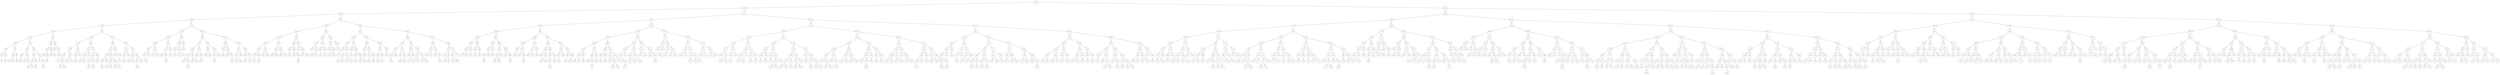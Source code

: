 digraph G {
	node [shape=circle]
16255 -> 7802 -> 4170 -> 2502 -> 1098 -> 724 -> 383 -> 176 -> 135 -> 125 -> 91;


170 -> 169;



291 -> 239 -> 229;

241;


298;
358;




430 -> 406 -> 398 -> 393;


419 -> 415;

423;



685 -> 619 -> 570 -> 450;

579;


654 -> 623;



704 -> 700;

719;
720;






934 -> 897 -> 820 -> 813;

852;
858;



920 -> 906;

925;



963 -> 954;

1001;
1049;





1677 -> 1470 -> 1377 -> 1236 -> 1116 -> 1112;

1229 -> 1155;

1233;



1312 -> 1283;

1327;



1405 -> 1395 -> 1389;


1441;



1594 -> 1563 -> 1530 -> 1497;

1540;


1578;


1633 -> 1629 -> 1596;
1621;


1630;
1632;



1665;
1676;





2192 -> 2029 -> 1802 -> 1720 -> 1691;
1695;


1740;


1942 -> 1883 -> 1852;

1894;


2009 -> 1980;

2014;




2070 -> 2039;

2159;
2178;




2314 -> 2287 -> 2195;
2224;


2301;


2383 -> 2333 -> 2319;

2361;


2397 -> 2391;
2393;


2459;







3114 -> 2951 -> 2798 -> 2666 -> 2590 -> 2545;
2580;


2621;


2708 -> 2707;

2772;



2910 -> 2844 -> 2831;

2848;
2861;



2937 -> 2924;




3044 -> 3008 -> 2993 -> 2973;


3020 -> 3017;

3029;



3058;
3068;




3586 -> 3382 -> 3312 -> 3208 -> 3163 -> 3152;

3176;
3185;



3235 -> 3219;

3285;



3357 -> 3330;

3359;
3372;




3449 -> 3392 -> 3387;

3423;


3533 -> 3519;
3528;


3578;




3819 -> 3662 -> 3652 -> 3599;


3722 -> 3684;

3757;
3800;




3955 -> 3941 -> 3826 -> 3822;

3884;


3952;


4068 -> 3963;
3977;


4157 -> 4116;








5489 -> 5098 -> 4755 -> 4394 -> 4327 -> 4236 -> 4223;
4227;


4325 -> 4246;



4360 -> 4351;

4382;



4542 -> 4443 -> 4434;

4506;


4662 -> 4586;

4727;




5008 -> 4840 -> 4803 -> 4767;


4908 -> 4882;

4996 -> 4935;




5022 -> 5016;

5038 -> 5031;

5069;





5255 -> 5182 -> 5132 -> 5100;

5150 -> 5148;

5170;



5212 -> 5186;
5187;


5215;
5228;




5422 -> 5277 -> 5259;

5360 -> 5303;

5416;



5423;
5454;





6686 -> 6042 -> 5728 -> 5543 -> 5495;
5527;


5646 -> 5587 -> 5576;

5641;


5702 -> 5647;

5722;




5783 -> 5734;
5763;


5890 -> 5824 -> 5807;


5934 -> 5916;

5954;





6367 -> 6064 -> 6045;
6059;


6183 -> 6153;
6174;


6343 -> 6250;




6569 -> 6520 -> 6468 -> 6408;

6472;


6522;


6597;
6619;





7405 -> 6880 -> 6769 -> 6751 -> 6733 -> 6730;


6763;


6795 -> 6778;

6851 -> 6838;

6876;




7028 -> 6894 -> 6889;

6896;
7009;



7297 -> 7115 -> 7070;

7257;


7362 -> 7354;

7396;





7571 -> 7489 -> 7432 -> 7412;

7474;


7544 -> 7492;

7565 -> 7560;




7668 -> 7585 -> 7575;

7637 -> 7620;

7650;



7756 -> 7691 -> 7673;

7692;


7772;








11317 -> 9507 -> 8549 -> 8044 -> 7980 -> 7882 -> 7806 -> 7803;

7867;


7950;
7975;



8012 -> 7985;
7992;


8032;
8042;




8220 -> 8100 -> 8088 -> 8081 -> 8069;


8089;


8174;
8176;



8429 -> 8404 -> 8278 -> 8263;

8351;


8414;


8444 -> 8437;

8548 -> 8526;






8859 -> 8680 -> 8604 -> 8569;
8593;


8612 -> 8609;

8662 -> 8625;




8787 -> 8714 -> 8686;

8721;


8792;
8856;




9207 -> 9032 -> 8887 -> 8868;

8966 -> 8907;



9088 -> 9049 -> 9041;

9072;
9077;



9160 -> 9146;




9318 -> 9281 -> 9233;
9247;


9285;


9414 -> 9354 -> 9353;


9468 -> 9447;







10656 -> 10178 -> 9758 -> 9663 -> 9610 -> 9570 -> 9508;

9574;


9632;
9648;



9737 -> 9682 -> 9676;

9693;
9714;



9738;
9747;




9951 -> 9885 -> 9851 -> 9827;


9920 -> 9916;



10100 -> 10057 -> 10054;

10090 -> 10066;

10091;



10115 -> 10112;

10169 -> 10142;






10365 -> 10229 -> 10194 -> 10193;

10196;


10329 -> 10300 -> 10271;

10324;


10340;
10344;




10485 -> 10422 -> 10393;

10426;


10522 -> 10508;

10612 -> 10589;






11005 -> 10773 -> 10709 -> 10692 -> 10682;


10749;


10809 -> 10779;
10799;


10951 -> 10853;

10953;




11187 -> 11132 -> 11033 -> 11010;

11108;


11151 -> 11144 -> 11141;


11176 -> 11164;

11177;




11232 -> 11212 -> 11189;

11227;


11304 -> 11303;

11306;







13643 -> 12513 -> 11793 -> 11533 -> 11441 -> 11371 -> 11354;

11395 -> 11394;

11412;



11515 -> 11461 -> 11453;


11528;



11728 -> 11699 -> 11679 -> 11645;

11688;


11724;


11770 -> 11744;
11769;


11779;
11789;





12041 -> 11861 -> 11816 -> 11815 -> 11802;


11843 -> 11825;



11947 -> 11931 -> 11879;


12013 -> 11969 -> 11959;

12002;


12029;




12298 -> 12197 -> 12160 -> 12120 -> 12097;

12125;


12189 -> 12181;



12258 -> 12223 -> 12207;

12255;


12288;



12337 -> 12315 -> 12302;


12420 -> 12362;
12389;


12459 -> 12426;

12476;







13081 -> 12934 -> 12805 -> 12666 -> 12570 -> 12544;

12635 -> 12590;

12636;



12739 -> 12683;

12790 -> 12755;




12863 -> 12841 -> 12813;

12856;


12919 -> 12885;

12928;




13027 -> 12987 -> 12946 -> 12945;

12968;
12985;



13002 -> 12992;



13046 -> 13031;
13038;


13074;
13079;





13378 -> 13346 -> 13309 -> 13180 -> 13103;

13301;


13326 -> 13312;

13344;



13350 -> 13348;

13360 -> 13354;

13363;




13511 -> 13470 -> 13442 -> 13389;
13417;


13459;


13498 -> 13481;



13544 -> 13529 -> 13518;

13535;


13605 -> 13565 -> 13558;


13622 -> 13609;








14727 -> 13917 -> 13707 -> 13680 -> 13649 -> 13647;

13652;


13690 -> 13685;



13766 -> 13739 -> 13711;
13715;


13755;


13847 -> 13813;
13818;


13884 -> 13859;





14280 -> 14135 -> 14006 -> 13953 -> 13949 -> 13930;


13981 -> 13978;



14103 -> 14014;
14068;


14106;
14107;




14171 -> 14153 -> 14139;

14168;


14245 -> 14194;




14571 -> 14371 -> 14365 -> 14314;


14464 -> 14422;

14566;



14665 -> 14620 -> 14580;

14640;


14689 -> 14666;

14699;
14720;







15449 -> 15071 -> 14988 -> 14844 -> 14754 -> 14728;

14834;


14873 -> 14857;

14951;



15029 -> 15008;
15015;


15048 -> 15036;




15368 -> 15204 -> 15097 -> 15072;

15119;


15312 -> 15256;



15425 -> 15409 -> 15401;


15433;
15446;





16009 -> 15641 -> 15491 -> 15455;
15485;


15502 -> 15495;

15611 -> 15524;

15626;




15815 -> 15694 -> 15682;

15757 -> 15709;



15939 -> 15929 -> 15849;


15992 -> 15975;

15998;





16165 -> 16086 -> 16030 -> 16029;

16053;


16122 -> 16111;

16154;



16213 -> 16211;

16241 -> 16236;










25106 -> 19843 -> 18163 -> 17239 -> 16818 -> 16545 -> 16399 -> 16356 -> 16275 -> 16261;

16320;


16395;


16508 -> 16462 -> 16402;


16521;



16764 -> 16586 -> 16574 -> 16550;

16582;


16747 -> 16588;

16748;



16782 -> 16770;

16793;




17087 -> 16905 -> 16881 -> 16833 -> 16821;

16870;


16890;
16902;



16933 -> 16915 -> 16911;

16925;
16931;



17068 -> 17007 -> 16993;

17023;


17075;




17175 -> 17142 -> 17098;
17126;


17150 -> 17148;



17200 -> 17179;

17203;





17689 -> 17463 -> 17350 -> 17260 -> 17257 -> 17240;


17293 -> 17268;

17337 -> 17322;

17346;




17414 -> 17404 -> 17389;

17407;


17423 -> 17417 -> 17415;

17420;


17461;




17570 -> 17538 -> 17485 -> 17477;

17507;


17548;


17632 -> 17624 -> 17600;


17644 -> 17639;

17683;





17934 -> 17837 -> 17763 -> 17761 -> 17759;


17831 -> 17798;



17865 -> 17848 -> 17841;


17914 -> 17870;

17927;




18057 -> 18013 -> 17951 -> 17944;

17976 -> 17975;

17989;



18042 -> 18035;

18047 -> 18046;




18078 -> 18067;
18076;


18121 -> 18105;

18141;







18888 -> 18702 -> 18390 -> 18329 -> 18285 -> 18164;
18263;


18315;


18354;
18389;



18569 -> 18559 -> 18505 -> 18466;


18561;


18696 -> 18574;

18701;




18777 -> 18754;
18766;


18824 -> 18807;

18872;
18883;





19198 -> 18991 -> 18916 -> 18906;

18984 -> 18978;

18990;



19088 -> 19043 -> 19000;

19071;


19109 -> 19098;

19178 -> 19113;

19192;





19626 -> 19297 -> 19249 -> 19242 -> 19234;


19279 -> 19271;

19288 -> 19287;




19442 -> 19399 -> 19369 -> 19310;


19403;


19527 -> 19476;

19613 -> 19543;





19823 -> 19723 -> 19701 -> 19643;


19775 -> 19771;

19793;



19831;
19835;







21561 -> 20450 -> 20036 -> 19914 -> 19874 -> 19870;

19900;


19963 -> 19940;

20034 -> 19992;




20219 -> 20176 -> 20117 -> 20051;

20139;


20190;
20200;



20340 -> 20258 -> 20229;

20303 -> 20280;

20304;



20413 -> 20370;

20415;





20939 -> 20671 -> 20581 -> 20553 -> 20523 -> 20469;


20571 -> 20559;

20580;



20641 -> 20583;

20648;



20850 -> 20806 -> 20742 -> 20678;
20697;


20744;


20832 -> 20824;



20902 -> 20870;

20908;
20928;





21123 -> 21028 -> 21003 -> 20961;

21013;


21092 -> 21066;

21107 -> 21106;




21385 -> 21210 -> 21168 -> 21154;
21158;


21188;


21293 -> 21211;

21308;



21457 -> 21443 -> 21416;


21535 -> 21482;
21519;


21537;







23603 -> 22556 -> 22143 -> 21824 -> 21618 -> 21590 -> 21585 -> 21564;


21607 -> 21596;



21775 -> 21712 -> 21635;

21723;


21792;



22013 -> 21856 -> 21825;

21964 -> 21953;

21977;



22091 -> 22070 -> 22027;

22081;


22093;
22100;





22317 -> 22278 -> 22219 -> 22144;
22151;


22245;


22300 -> 22280;



22421 -> 22368 -> 22366 -> 22357;
22362;


22367;


22385 -> 22380;

22389;



22503 -> 22449 -> 22431;

22494;


22530 -> 22512;






22938 -> 22762 -> 22634 -> 22600;

22757 -> 22647;



22876 -> 22811 -> 22787 -> 22767;

22793;


22838 -> 22834;



22912 -> 22887;




23365 -> 23105 -> 22953 -> 22942;

23015;
23049;



23226 -> 23107;
23204;


23277 -> 23234;

23347 -> 23305;





23565 -> 23392 -> 23389 -> 23366;

23390;


23450 -> 23407 -> 23393;


23480;



23585 -> 23569;

23598;
23600;







24431 -> 23953 -> 23693 -> 23665 -> 23636 -> 23618;

23662;


23687 -> 23686;



23873 -> 23791 -> 23727;
23752;


23849 -> 23834;

23863;



23883;
23905;




24189 -> 24034 -> 23984 -> 23954;

24018 -> 23990;



24105 -> 24092;

24158;
24176;




24400 -> 24213 -> 24195;
24201;


24384;


24401;
24407;





24628 -> 24503 -> 24473 -> 24463 -> 24457;

24468;


24481;
24500;



24549 -> 24515;
24544;


24550;
24584;




24861 -> 24785 -> 24699 -> 24694 -> 24643;


24709 -> 24702;

24770;



24805 -> 24804;

24848 -> 24809;

24852;




24993 -> 24878 -> 24868;

24932 -> 24890;

24954;



25023 -> 25007;

25031;
25093;










27988 -> 26439 -> 25723 -> 25483 -> 25196 -> 25150 -> 25117;
25143;


25183;
25193;



25432 -> 25266 -> 25230 -> 25207;


25375 -> 25315;

25378;



25435;
25440;




25552 -> 25520 -> 25486;
25490;


25540;


25627 -> 25566 -> 25559;

25621 -> 25580;



25671 -> 25642;

25681;





26137 -> 25985 -> 25836 -> 25808 -> 25750;

25832;


25959 -> 25866 -> 25862;

25910;


25961;



26000 -> 25999;

26092 -> 26082;

26098;




26278 -> 26176 -> 26140;

26207 -> 26189;

26226;



26413 -> 26303;
26317;


26428;
26434;






27468 -> 26985 -> 26730 -> 26609 -> 26562 -> 26522 -> 26518;


26589;


26663 -> 26660 -> 26639;

26661;


26696 -> 26677;

26716;




26854 -> 26796 -> 26757 -> 26736;

26769;


26839 -> 26817;

26853;



26891 -> 26867 -> 26858;


26957 -> 26954;

26979;





27168 -> 27049 -> 26992 -> 26990;

26997;
27041;



27070 -> 27063;

27072;
27161;




27321 -> 27246 -> 27227 -> 27200;

27233;


27259;


27383 -> 27334;
27370;


27417 -> 27399;






27715 -> 27605 -> 27569 -> 27526 -> 27524;

27543;


27592 -> 27574;



27638 -> 27625 -> 27606;

27630;


27681 -> 27653;
27670;


27701;




27812 -> 27807 -> 27789 -> 27774;

27806;


27810;


27895 -> 27828;
27847;


27971 -> 27907;







30052 -> 29224 -> 28867 -> 28339 -> 28177 -> 28047 -> 28006 -> 27998;

28020;


28102 -> 28061;

28131;



28267;
28328;



28619 -> 28583 -> 28563 -> 28387 -> 28358;


28575;


28592 -> 28587;

28607;



28748 -> 28654 -> 28646;

28720 -> 28713;



28762 -> 28754;

28819 -> 28770;






29066 -> 28989 -> 28941 -> 28897 -> 28868;

28927;
28932;



28974 -> 28972;



29017 -> 29015;

29036 -> 29021;

29063;




29135 -> 29095 -> 29082 -> 29069;

29085;


29111 -> 29106;
29107;


29132;



29151 -> 29143;
29148;


29179 -> 29165;

29204;






29563 -> 29408 -> 29324 -> 29292 -> 29274;

29298;


29388 -> 29343 -> 29325;

29380;


29400;



29480 -> 29431 -> 29417;
29425;


29478 -> 29433;



29529 -> 29494;
29507;


29551 -> 29537;





29743 -> 29705 -> 29605 -> 29580;

29699 -> 29688;



29733 -> 29721;



29977 -> 29872 -> 29810;

29885;
29892;



30003 -> 29990;
29997;


30011 -> 30004;

30051;







31215 -> 30463 -> 30259 -> 30232 -> 30137 -> 30070;

30158;


30252 -> 30250 -> 30246;


30257;



30377 -> 30326 -> 30311 -> 30279;


30361;


30446 -> 30444 -> 30433;


30447;




31023 -> 30736 -> 30550 -> 30544 -> 30523;


30672 -> 30663 -> 30644;

30668;


30713;
30731;




30893 -> 30790 -> 30752;

30873;


30977 -> 30944 -> 30923;

30962;


31013;
31020;





31103 -> 31072 -> 31052 -> 31043;

31056;


31092 -> 31079;

31094;



31149 -> 31121;

31191 -> 31185;

31199;






32318 -> 31922 -> 31433 -> 31281 -> 31274 -> 31264;

31280;


31309 -> 31296;

31420 -> 31401;




31628 -> 31572 -> 31467 -> 31436;

31499;


31599;
31622;



31856 -> 31748 -> 31651;

31790;


31893;




32104 -> 32022 -> 31969;
31987;


32068 -> 32052 -> 32047;

32062;


32090;



32245 -> 32155 -> 32113;

32163;


32303;




32523 -> 32454 -> 32386 -> 32348;

32433 -> 32423;

32447;



32518 -> 32490;



32651 -> 32554 -> 32531;

32560 -> 32555;

32607;



32743 -> 32689 -> 32687;

32695;


32755 -> 32752;

32757;











16255 -> 25106 -> 27988 -> 30052 -> 31215 -> 32318 -> 32523 -> 32651 -> 32743 -> 32755 -> 32757;

32752;


32689 -> 32695;

32687;



32554 -> 32560 -> 32607;

32555;


32531;



32454 -> 32518;
32490;


32386 -> 32433 -> 32447;

32423;


32348;




31922 -> 32104 -> 32245 -> 32303;

32155 -> 32163;

32113;



32022 -> 32068 -> 32090;

32052 -> 32062;

32047;



31969 -> 31987;




31433 -> 31628 -> 31856 -> 31893;

31748 -> 31790;

31651;



31572 -> 31599 -> 31622;


31467 -> 31499;

31436;




31281 -> 31309 -> 31420;
31401;


31296;


31274 -> 31280;

31264;






30463 -> 31023 -> 31103 -> 31149 -> 31191 -> 31199;

31185;


31121;


31072 -> 31092 -> 31094;

31079;


31052 -> 31056;

31043;




30736 -> 30893 -> 30977 -> 31013 -> 31020;


30944 -> 30962;

30923;



30790 -> 30873;

30752;



30550 -> 30672 -> 30713 -> 30731;


30663 -> 30668;

30644;



30544;
30523;





30259 -> 30377 -> 30446 -> 30447;

30444;
30433;



30326 -> 30361;

30311;
30279;




30232 -> 30252 -> 30257;

30250;
30246;



30137 -> 30158;

30070;






29224 -> 29563 -> 29743 -> 29977 -> 30003 -> 30011 -> 30051;

30004;


29990 -> 29997;



29872 -> 29885 -> 29892;


29810;



29705 -> 29733;
29721;


29605 -> 29699;
29688;


29580;




29408 -> 29480 -> 29529 -> 29551;
29537;


29494 -> 29507;



29431 -> 29478;
29433;


29417 -> 29425;




29324 -> 29388 -> 29400;

29343 -> 29380;

29325;



29292 -> 29298;

29274;





28867 -> 29066 -> 29135 -> 29151 -> 29179 -> 29204;

29165;


29143 -> 29148;



29095 -> 29111 -> 29132;

29106 -> 29107;



29082 -> 29085;

29069;




28989 -> 29017 -> 29036 -> 29063;

29021;


29015;


28941 -> 28974;
28972;


28897 -> 28927 -> 28932;


28868;





28339 -> 28619 -> 28748 -> 28762 -> 28819;
28770;


28754;


28654 -> 28720;
28713;


28646;



28583 -> 28592 -> 28607;

28587;


28563 -> 28575;

28387;
28358;





28177 -> 28267 -> 28328;


28047 -> 28102 -> 28131;

28061;


28006 -> 28020;

27998;








26439 -> 27468 -> 27715 -> 27812 -> 27895 -> 27971;
27907;


27828 -> 27847;



27807 -> 27810;

27789 -> 27806;

27774;




27605 -> 27638 -> 27681 -> 27701;

27653 -> 27670;



27625 -> 27630;

27606;



27569 -> 27592;
27574;


27526 -> 27543;

27524;





26985 -> 27168 -> 27321 -> 27383 -> 27417;
27399;


27334 -> 27370;



27246 -> 27259;

27227 -> 27233;

27200;




27049 -> 27070 -> 27072 -> 27161;


27063;


26992 -> 26997 -> 27041;


26990;




26730 -> 26854 -> 26891 -> 26957 -> 26979;

26954;


26867;
26858;



26796 -> 26839 -> 26853;

26817;


26757 -> 26769;

26736;




26609 -> 26663 -> 26696 -> 26716;

26677;


26660 -> 26661;

26639;



26562 -> 26589;

26522;
26518;







25723 -> 26137 -> 26278 -> 26413 -> 26428 -> 26434;


26303 -> 26317;



26176 -> 26207 -> 26226;

26189;


26140;



25985 -> 26000 -> 26092 -> 26098;

26082;


25999;


25836 -> 25959 -> 25961;

25866 -> 25910;

25862;



25808 -> 25832;

25750;





25483 -> 25552 -> 25627 -> 25671 -> 25681;

25642;


25566 -> 25621;
25580;


25559;



25520 -> 25540;

25486 -> 25490;




25196 -> 25432 -> 25435 -> 25440;


25266 -> 25375 -> 25378;

25315;


25230;
25207;




25150 -> 25183 -> 25193;


25117 -> 25143;








19843 -> 21561 -> 23603 -> 24431 -> 24628 -> 24861 -> 24993 -> 25023 -> 25031 -> 25093;


25007;


24878 -> 24932 -> 24954;

24890;


24868;



24785 -> 24805 -> 24848 -> 24852;

24809;


24804;


24699 -> 24709 -> 24770;

24702;


24694;
24643;





24503 -> 24549 -> 24550 -> 24584;


24515 -> 24544;



24473 -> 24481 -> 24500;


24463 -> 24468;

24457;





23953 -> 24189 -> 24400 -> 24401 -> 24407;


24213 -> 24384;

24195 -> 24201;




24034 -> 24105 -> 24158 -> 24176;


24092;


23984 -> 24018;
23990;


23954;




23693 -> 23873 -> 23883 -> 23905;


23791 -> 23849 -> 23863;

23834;


23727 -> 23752;




23665 -> 23687;
23686;


23636 -> 23662;

23618;






22556 -> 22938 -> 23365 -> 23565 -> 23585 -> 23598 -> 23600;


23569;


23392 -> 23450 -> 23480;

23407;
23393;



23389 -> 23390;

23366;




23105 -> 23226 -> 23277 -> 23347;
23305;


23234;


23107 -> 23204;



22953 -> 23015 -> 23049;


22942;




22762 -> 22876 -> 22912;
22887;


22811 -> 22838;
22834;


22787 -> 22793;

22767;




22634 -> 22757;
22647;


22600;




22143 -> 22317 -> 22421 -> 22503 -> 22530;
22512;


22449 -> 22494;

22431;



22368 -> 22385 -> 22389;

22380;


22366 -> 22367;

22357 -> 22362;





22278 -> 22300;
22280;


22219 -> 22245;

22144 -> 22151;





21824 -> 22013 -> 22091 -> 22093 -> 22100;


22070 -> 22081;

22027;



21856 -> 21964 -> 21977;

21953;


21825;



21618 -> 21775 -> 21792;

21712 -> 21723;

21635;



21590 -> 21607;
21596;


21585;
21564;








20450 -> 20939 -> 21123 -> 21385 -> 21457 -> 21535 -> 21537;

21482 -> 21519;



21443;
21416;



21210 -> 21293 -> 21308;

21211;


21168 -> 21188;

21154 -> 21158;





21028 -> 21092 -> 21107;
21106;


21066;


21003 -> 21013;

20961;




20671 -> 20850 -> 20902 -> 20908 -> 20928;


20870;


20806 -> 20832;
20824;


20742 -> 20744;

20678 -> 20697;





20581 -> 20641 -> 20648;

20583;


20553 -> 20571 -> 20580;

20559;


20523;
20469;






20036 -> 20219 -> 20340 -> 20413 -> 20415;

20370;


20258 -> 20303 -> 20304;

20280;


20229;



20176 -> 20190 -> 20200;


20117 -> 20139;

20051;




19914 -> 19963 -> 20034;
19992;


19940;


19874 -> 19900;

19870;






18163 -> 18888 -> 19198 -> 19626 -> 19823 -> 19831 -> 19835;


19723 -> 19775 -> 19793;

19771;


19701;
19643;




19297 -> 19442 -> 19527 -> 19613;
19543;


19476;


19399 -> 19403;

19369;
19310;




19249 -> 19279 -> 19288;
19287;


19271;


19242;
19234;





18991 -> 19088 -> 19109 -> 19178 -> 19192;

19113;


19098;


19043 -> 19071;

19000;



18916 -> 18984 -> 18990;

18978;


18906;




18702 -> 18777 -> 18824 -> 18872 -> 18883;


18807;


18754 -> 18766;



18390 -> 18569 -> 18696 -> 18701;

18574;


18559 -> 18561;

18505;
18466;




18329 -> 18354 -> 18389;


18285 -> 18315;

18164 -> 18263;







17239 -> 17689 -> 17934 -> 18057 -> 18078 -> 18121 -> 18141;

18105;


18067 -> 18076;



18013 -> 18042 -> 18047;
18046;


18035;


17951 -> 17976 -> 17989;

17975;


17944;




17837 -> 17865 -> 17914 -> 17927;

17870;


17848;
17841;



17763 -> 17831;
17798;


17761;
17759;





17463 -> 17570 -> 17632 -> 17644 -> 17683;

17639;


17624;
17600;



17538 -> 17548;

17485 -> 17507;

17477;




17350 -> 17414 -> 17423 -> 17461;

17417 -> 17420;

17415;



17404 -> 17407;

17389;



17260 -> 17293 -> 17337 -> 17346;

17322;


17268;


17257;
17240;






16818 -> 17087 -> 17175 -> 17200 -> 17203;

17179;


17142 -> 17150;
17148;


17098 -> 17126;




16905 -> 16933 -> 17068 -> 17075;

17007 -> 17023;

16993;



16915 -> 16925 -> 16931;


16911;



16881 -> 16890 -> 16902;


16833 -> 16870;

16821;





16545 -> 16764 -> 16782 -> 16793;

16770;


16586 -> 16747 -> 16748;

16588;


16574 -> 16582;

16550;




16399 -> 16508 -> 16521;

16462;
16402;



16356 -> 16395;

16275 -> 16320;

16261;










7802 -> 11317 -> 13643 -> 14727 -> 15449 -> 16009 -> 16165 -> 16213 -> 16241;
16236;


16211;


16086 -> 16122 -> 16154;

16111;


16030 -> 16053;

16029;




15641 -> 15815 -> 15939 -> 15992 -> 15998;

15975;


15929;
15849;



15694 -> 15757;
15709;


15682;



15491 -> 15502 -> 15611 -> 15626;

15524;


15495;


15455 -> 15485;





15071 -> 15368 -> 15425 -> 15433 -> 15446;


15409;
15401;



15204 -> 15312;
15256;


15097 -> 15119;

15072;




14988 -> 15029 -> 15048;
15036;


15008 -> 15015;



14844 -> 14873 -> 14951;

14857;


14754 -> 14834;

14728;






13917 -> 14280 -> 14571 -> 14665 -> 14689 -> 14699 -> 14720;


14666;


14620 -> 14640;

14580;



14371 -> 14464 -> 14566;

14422;


14365;
14314;




14135 -> 14171 -> 14245;
14194;


14153 -> 14168;

14139;



14006 -> 14103 -> 14106 -> 14107;


14014 -> 14068;



13953 -> 13981;
13978;


13949;
13930;






13707 -> 13766 -> 13847 -> 13884;
13859;


13813 -> 13818;



13739 -> 13755;

13711 -> 13715;




13680 -> 13690;
13685;


13649 -> 13652;

13647;






12513 -> 13081 -> 13378 -> 13511 -> 13544 -> 13605 -> 13622;
13609;


13565;
13558;



13529 -> 13535;

13518;



13470 -> 13498;
13481;


13442 -> 13459;

13389 -> 13417;





13346 -> 13350 -> 13360 -> 13363;

13354;


13348;


13309 -> 13326 -> 13344;

13312;


13180 -> 13301;

13103;





12934 -> 13027 -> 13046 -> 13074 -> 13079;


13031 -> 13038;



12987 -> 13002;
12992;


12946 -> 12968 -> 12985;


12945;




12805 -> 12863 -> 12919 -> 12928;

12885;


12841 -> 12856;

12813;



12666 -> 12739 -> 12790;
12755;


12683;


12570 -> 12635 -> 12636;

12590;


12544;






11793 -> 12041 -> 12298 -> 12337 -> 12420 -> 12459 -> 12476;

12426;


12362 -> 12389;



12315;
12302;



12197 -> 12258 -> 12288;

12223 -> 12255;

12207;



12160 -> 12189;
12181;


12120 -> 12125;

12097;





11861 -> 11947 -> 12013 -> 12029;

11969 -> 12002;

11959;



11931;
11879;



11816 -> 11843;
11825;


11815;
11802;





11533 -> 11728 -> 11770 -> 11779 -> 11789;


11744 -> 11769;



11699 -> 11724;

11679 -> 11688;

11645;




11441 -> 11515 -> 11528;

11461;
11453;



11371 -> 11395 -> 11412;

11394;


11354;







9507 -> 10656 -> 11005 -> 11187 -> 11232 -> 11304 -> 11306;

11303;


11212 -> 11227;

11189;



11132 -> 11151 -> 11176 -> 11177;

11164;


11144;
11141;



11033 -> 11108;

11010;




10773 -> 10809 -> 10951 -> 10953;

10853;


10779 -> 10799;



10709 -> 10749;

10692;
10682;





10178 -> 10365 -> 10485 -> 10522 -> 10612;
10589;


10508;


10422 -> 10426;

10393;



10229 -> 10329 -> 10340 -> 10344;


10300 -> 10324;

10271;



10194 -> 10196;

10193;




9758 -> 9951 -> 10100 -> 10115 -> 10169;
10142;


10112;


10057 -> 10090 -> 10091;

10066;


10054;



9885 -> 9920;
9916;


9851;
9827;




9663 -> 9737 -> 9738 -> 9747;


9682 -> 9693 -> 9714;


9676;



9610 -> 9632 -> 9648;


9570 -> 9574;

9508;







8549 -> 8859 -> 9207 -> 9318 -> 9414 -> 9468;
9447;


9354;
9353;



9281 -> 9285;

9233 -> 9247;




9032 -> 9088 -> 9160;
9146;


9049 -> 9072 -> 9077;


9041;



8887 -> 8966;
8907;


8868;




8680 -> 8787 -> 8792 -> 8856;


8714 -> 8721;

8686;



8604 -> 8612 -> 8662;
8625;


8609;


8569 -> 8593;





8044 -> 8220 -> 8429 -> 8444 -> 8548;
8526;


8437;


8404 -> 8414;

8278 -> 8351;

8263;




8100 -> 8174 -> 8176;


8088 -> 8089;

8081;
8069;





7980 -> 8012 -> 8032 -> 8042;


7985 -> 7992;



7882 -> 7950 -> 7975;


7806 -> 7867;

7803;








4170 -> 5489 -> 6686 -> 7405 -> 7571 -> 7668 -> 7756 -> 7772;

7691 -> 7692;

7673;



7585 -> 7637 -> 7650;

7620;


7575;



7489 -> 7544 -> 7565;
7560;


7492;


7432 -> 7474;

7412;




6880 -> 7028 -> 7297 -> 7362 -> 7396;

7354;


7115 -> 7257;

7070;



6894 -> 6896 -> 7009;


6889;



6769 -> 6795 -> 6851 -> 6876;

6838;


6778;


6751 -> 6763;

6733;
6730;






6042 -> 6367 -> 6569 -> 6597 -> 6619;


6520 -> 6522;

6468 -> 6472;

6408;




6064 -> 6183 -> 6343;
6250;


6153 -> 6174;



6045 -> 6059;




5728 -> 5783 -> 5890 -> 5934 -> 5954;

5916;


5824;
5807;



5734 -> 5763;



5543 -> 5646 -> 5702 -> 5722;

5647;


5587 -> 5641;

5576;



5495 -> 5527;






5098 -> 5255 -> 5422 -> 5423 -> 5454;


5277 -> 5360 -> 5416;

5303;


5259;



5182 -> 5212 -> 5215 -> 5228;


5186 -> 5187;



5132 -> 5150 -> 5170;

5148;


5100;




4755 -> 5008 -> 5022 -> 5038 -> 5069;

5031;


5016;


4840 -> 4908 -> 4996;
4935;


4882;


4803;
4767;




4394 -> 4542 -> 4662 -> 4727;

4586;


4443 -> 4506;

4434;



4327 -> 4360 -> 4382;

4351;


4236 -> 4325;
4246;


4223 -> 4227;








2502 -> 3114 -> 3586 -> 3819 -> 3955 -> 4068 -> 4157;
4116;


3963 -> 3977;



3941 -> 3952;

3826 -> 3884;

3822;




3662 -> 3722 -> 3757 -> 3800;


3684;


3652;
3599;




3382 -> 3449 -> 3533 -> 3578;

3519 -> 3528;



3392 -> 3423;

3387;



3312 -> 3357 -> 3359 -> 3372;


3330;


3208 -> 3235 -> 3285;

3219;


3163 -> 3176 -> 3185;


3152;






2951 -> 3044 -> 3058 -> 3068;


3008 -> 3020 -> 3029;

3017;


2993;
2973;




2798 -> 2910 -> 2937;
2924;


2844 -> 2848 -> 2861;


2831;



2666 -> 2708 -> 2772;

2707;


2590 -> 2621;

2545 -> 2580;







1098 -> 1677 -> 2192 -> 2314 -> 2383 -> 2397 -> 2459;

2391 -> 2393;



2333 -> 2361;

2319;



2287 -> 2301;

2195 -> 2224;




2029 -> 2070 -> 2159 -> 2178;


2039;


1802 -> 1942 -> 2009 -> 2014;

1980;


1883 -> 1894;

1852;



1720 -> 1740;

1691 -> 1695;






1470 -> 1594 -> 1633 -> 1665 -> 1676;


1629 -> 1630 -> 1632;


1596 -> 1621;




1563 -> 1578;

1530 -> 1540;

1497;




1377 -> 1405 -> 1441;

1395;
1389;



1236 -> 1312 -> 1327;

1283;


1116 -> 1229 -> 1233;

1155;


1112;






724 -> 934 -> 963 -> 1001 -> 1049;


954;


897 -> 920 -> 925;

906;


820 -> 852 -> 858;


813;




383 -> 430 -> 685 -> 704 -> 719 -> 720;


700;


619 -> 654;
623;


570 -> 579;

450;




406 -> 419 -> 423;

415;


398;
393;




176 -> 291 -> 298 -> 358;


239 -> 241;

229;



135 -> 170;
169;


125;
91;












}